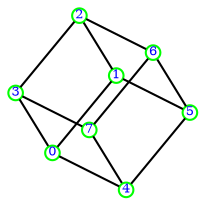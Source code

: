 graph Hexahedron_8  {
# name= Hexahedron_8
# n_vert = 8
# n_node = 8
# n_edge = 12
# n_face = 6
# n_side = 6
  ratio=1;
  layout=nop;
  size="5,5";
  bb="0,0,100,100";
  node [color=Green, fontcolor=Blue, font=Courier,  width="0.1",  height="0.1", shape=circle, fontsize=6, fixedsize=true];
  0 [ pos="0,0"];
  1 [ pos="30.6186,36.9599"];
  2 [ pos="12.941,65.6211"];
  3 [ pos="-17.6777,28.6612"];
  4 [ pos="35.3553,-17.6777"];
  5 [ pos="65.974,19.2823"];
  6 [ pos="48.2963,47.9434"];
  7 [ pos="17.6777,10.9835"];
  0 -- 1 ; 
  1 -- 2 ; 
  2 -- 3 ; 
  3 -- 0 ; 
  4 -- 5 ; 
  5 -- 6 ; 
  6 -- 7 ; 
  7 -- 4 ; 
  0 -- 4 ; 
  1 -- 5 ; 
  2 -- 6 ; 
  3 -- 7 ; 
}

